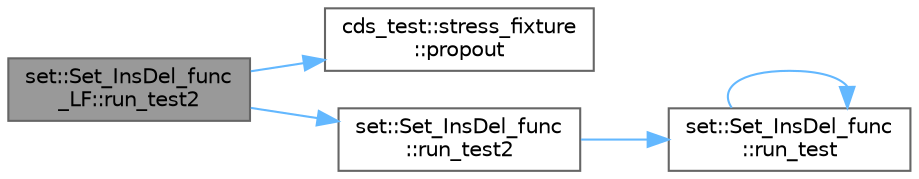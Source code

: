 digraph "set::Set_InsDel_func_LF::run_test2"
{
 // LATEX_PDF_SIZE
  bgcolor="transparent";
  edge [fontname=Helvetica,fontsize=10,labelfontname=Helvetica,labelfontsize=10];
  node [fontname=Helvetica,fontsize=10,shape=box,height=0.2,width=0.4];
  rankdir="LR";
  Node1 [id="Node000001",label="set::Set_InsDel_func\l_LF::run_test2",height=0.2,width=0.4,color="gray40", fillcolor="grey60", style="filled", fontcolor="black",tooltip=" "];
  Node1 -> Node2 [id="edge1_Node000001_Node000002",color="steelblue1",style="solid",tooltip=" "];
  Node2 [id="Node000002",label="cds_test::stress_fixture\l::propout",height=0.2,width=0.4,color="grey40", fillcolor="white", style="filled",URL="$classcds__test_1_1stress__fixture.html#ac95548c5a6a26ae75d26744d66b92786",tooltip=" "];
  Node1 -> Node3 [id="edge2_Node000001_Node000003",color="steelblue1",style="solid",tooltip=" "];
  Node3 [id="Node000003",label="set::Set_InsDel_func\l::run_test2",height=0.2,width=0.4,color="grey40", fillcolor="white", style="filled",URL="$classset_1_1_set___ins_del__func.html#ae674b63c9581b08bd84ac03d91c02af2",tooltip=" "];
  Node3 -> Node4 [id="edge3_Node000003_Node000004",color="steelblue1",style="solid",tooltip=" "];
  Node4 [id="Node000004",label="set::Set_InsDel_func\l::run_test",height=0.2,width=0.4,color="grey40", fillcolor="white", style="filled",URL="$classset_1_1_set___ins_del__func.html#aef1b2c7f722835d329d166d9c8633e73",tooltip=" "];
  Node4 -> Node4 [id="edge4_Node000004_Node000004",color="steelblue1",style="solid",tooltip=" "];
}
